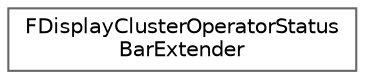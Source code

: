 digraph "Graphical Class Hierarchy"
{
 // INTERACTIVE_SVG=YES
 // LATEX_PDF_SIZE
  bgcolor="transparent";
  edge [fontname=Helvetica,fontsize=10,labelfontname=Helvetica,labelfontsize=10];
  node [fontname=Helvetica,fontsize=10,shape=box,height=0.2,width=0.4];
  rankdir="LR";
  Node0 [id="Node000000",label="FDisplayClusterOperatorStatus\lBarExtender",height=0.2,width=0.4,color="grey40", fillcolor="white", style="filled",URL="$db/d47/classFDisplayClusterOperatorStatusBarExtender.html",tooltip="An extender that can be passed to external modules to allow them to extend the operator panel's statu..."];
}
